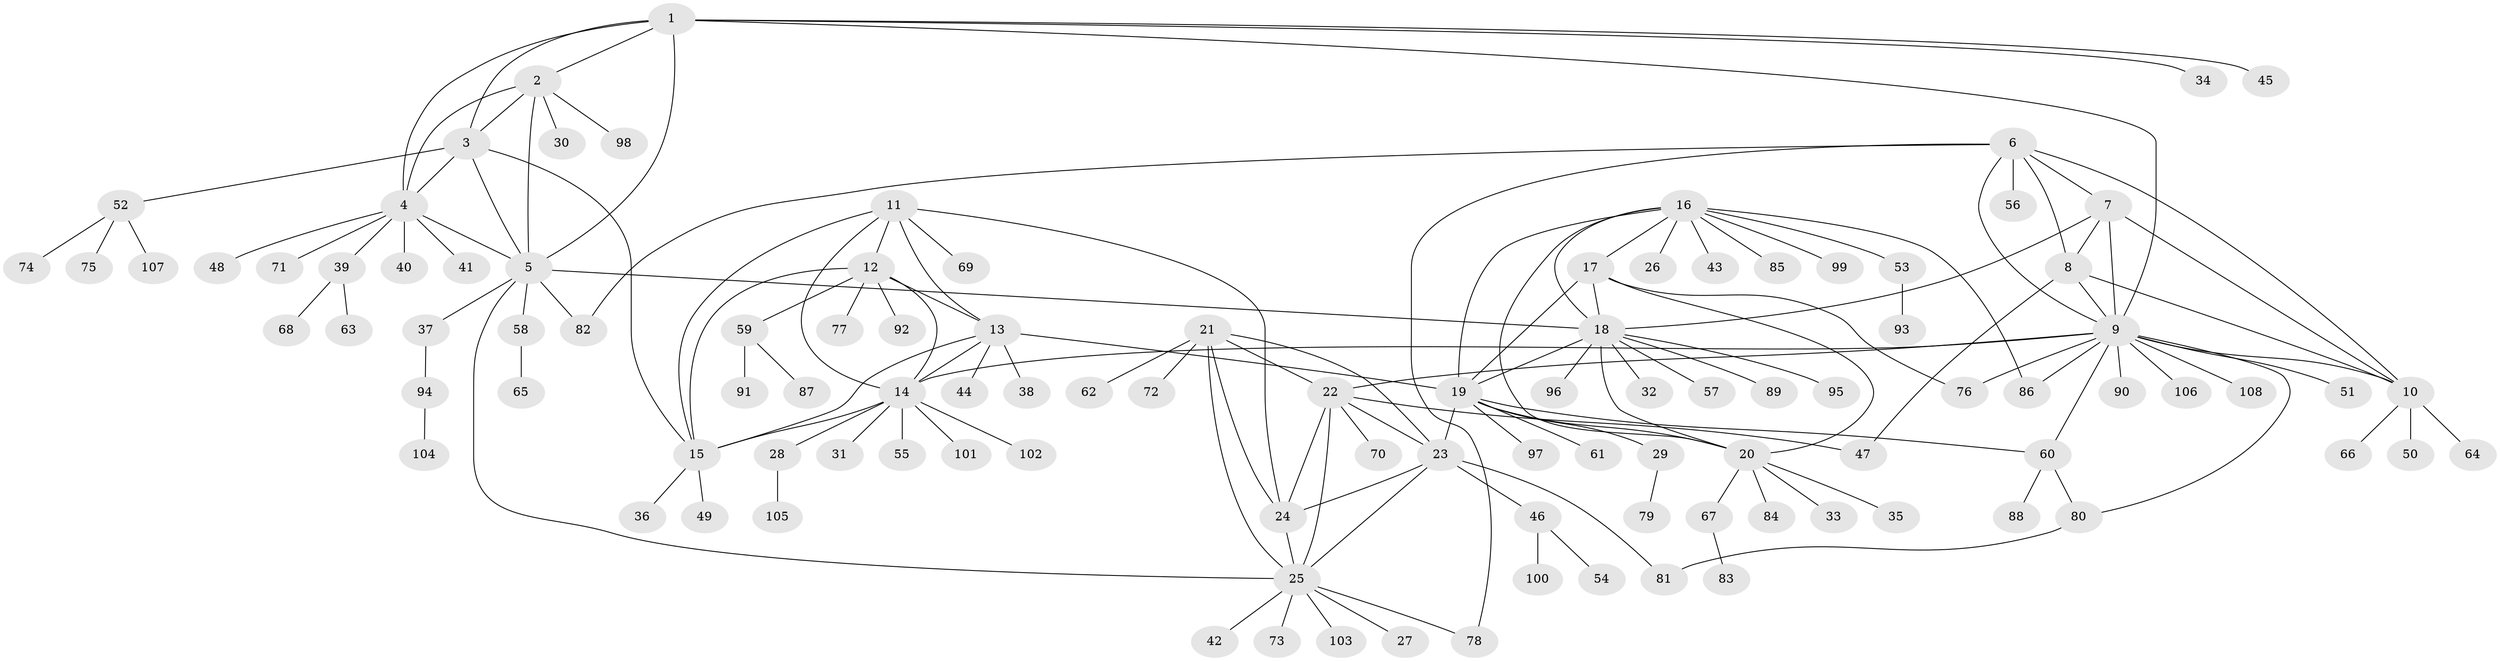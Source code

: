 // coarse degree distribution, {6: 0.06578947368421052, 5: 0.06578947368421052, 8: 0.02631578947368421, 9: 0.05263157894736842, 3: 0.09210526315789473, 12: 0.013157894736842105, 10: 0.013157894736842105, 7: 0.02631578947368421, 1: 0.5263157894736842, 2: 0.11842105263157894}
// Generated by graph-tools (version 1.1) at 2025/52/03/04/25 22:52:30]
// undirected, 108 vertices, 151 edges
graph export_dot {
  node [color=gray90,style=filled];
  1;
  2;
  3;
  4;
  5;
  6;
  7;
  8;
  9;
  10;
  11;
  12;
  13;
  14;
  15;
  16;
  17;
  18;
  19;
  20;
  21;
  22;
  23;
  24;
  25;
  26;
  27;
  28;
  29;
  30;
  31;
  32;
  33;
  34;
  35;
  36;
  37;
  38;
  39;
  40;
  41;
  42;
  43;
  44;
  45;
  46;
  47;
  48;
  49;
  50;
  51;
  52;
  53;
  54;
  55;
  56;
  57;
  58;
  59;
  60;
  61;
  62;
  63;
  64;
  65;
  66;
  67;
  68;
  69;
  70;
  71;
  72;
  73;
  74;
  75;
  76;
  77;
  78;
  79;
  80;
  81;
  82;
  83;
  84;
  85;
  86;
  87;
  88;
  89;
  90;
  91;
  92;
  93;
  94;
  95;
  96;
  97;
  98;
  99;
  100;
  101;
  102;
  103;
  104;
  105;
  106;
  107;
  108;
  1 -- 2;
  1 -- 3;
  1 -- 4;
  1 -- 5;
  1 -- 9;
  1 -- 34;
  1 -- 45;
  2 -- 3;
  2 -- 4;
  2 -- 5;
  2 -- 30;
  2 -- 98;
  3 -- 4;
  3 -- 5;
  3 -- 15;
  3 -- 52;
  4 -- 5;
  4 -- 39;
  4 -- 40;
  4 -- 41;
  4 -- 48;
  4 -- 71;
  5 -- 18;
  5 -- 25;
  5 -- 37;
  5 -- 58;
  5 -- 82;
  6 -- 7;
  6 -- 8;
  6 -- 9;
  6 -- 10;
  6 -- 56;
  6 -- 78;
  6 -- 82;
  7 -- 8;
  7 -- 9;
  7 -- 10;
  7 -- 18;
  8 -- 9;
  8 -- 10;
  8 -- 47;
  9 -- 10;
  9 -- 14;
  9 -- 22;
  9 -- 51;
  9 -- 60;
  9 -- 76;
  9 -- 80;
  9 -- 86;
  9 -- 90;
  9 -- 106;
  9 -- 108;
  10 -- 50;
  10 -- 64;
  10 -- 66;
  11 -- 12;
  11 -- 13;
  11 -- 14;
  11 -- 15;
  11 -- 24;
  11 -- 69;
  12 -- 13;
  12 -- 14;
  12 -- 15;
  12 -- 59;
  12 -- 77;
  12 -- 92;
  13 -- 14;
  13 -- 15;
  13 -- 19;
  13 -- 38;
  13 -- 44;
  14 -- 15;
  14 -- 28;
  14 -- 31;
  14 -- 55;
  14 -- 101;
  14 -- 102;
  15 -- 36;
  15 -- 49;
  16 -- 17;
  16 -- 18;
  16 -- 19;
  16 -- 20;
  16 -- 26;
  16 -- 43;
  16 -- 53;
  16 -- 85;
  16 -- 86;
  16 -- 99;
  17 -- 18;
  17 -- 19;
  17 -- 20;
  17 -- 76;
  18 -- 19;
  18 -- 20;
  18 -- 32;
  18 -- 57;
  18 -- 89;
  18 -- 95;
  18 -- 96;
  19 -- 20;
  19 -- 23;
  19 -- 29;
  19 -- 60;
  19 -- 61;
  19 -- 97;
  20 -- 33;
  20 -- 35;
  20 -- 67;
  20 -- 84;
  21 -- 22;
  21 -- 23;
  21 -- 24;
  21 -- 25;
  21 -- 62;
  21 -- 72;
  22 -- 23;
  22 -- 24;
  22 -- 25;
  22 -- 47;
  22 -- 70;
  23 -- 24;
  23 -- 25;
  23 -- 46;
  23 -- 81;
  24 -- 25;
  25 -- 27;
  25 -- 42;
  25 -- 73;
  25 -- 78;
  25 -- 103;
  28 -- 105;
  29 -- 79;
  37 -- 94;
  39 -- 63;
  39 -- 68;
  46 -- 54;
  46 -- 100;
  52 -- 74;
  52 -- 75;
  52 -- 107;
  53 -- 93;
  58 -- 65;
  59 -- 87;
  59 -- 91;
  60 -- 80;
  60 -- 88;
  67 -- 83;
  80 -- 81;
  94 -- 104;
}
